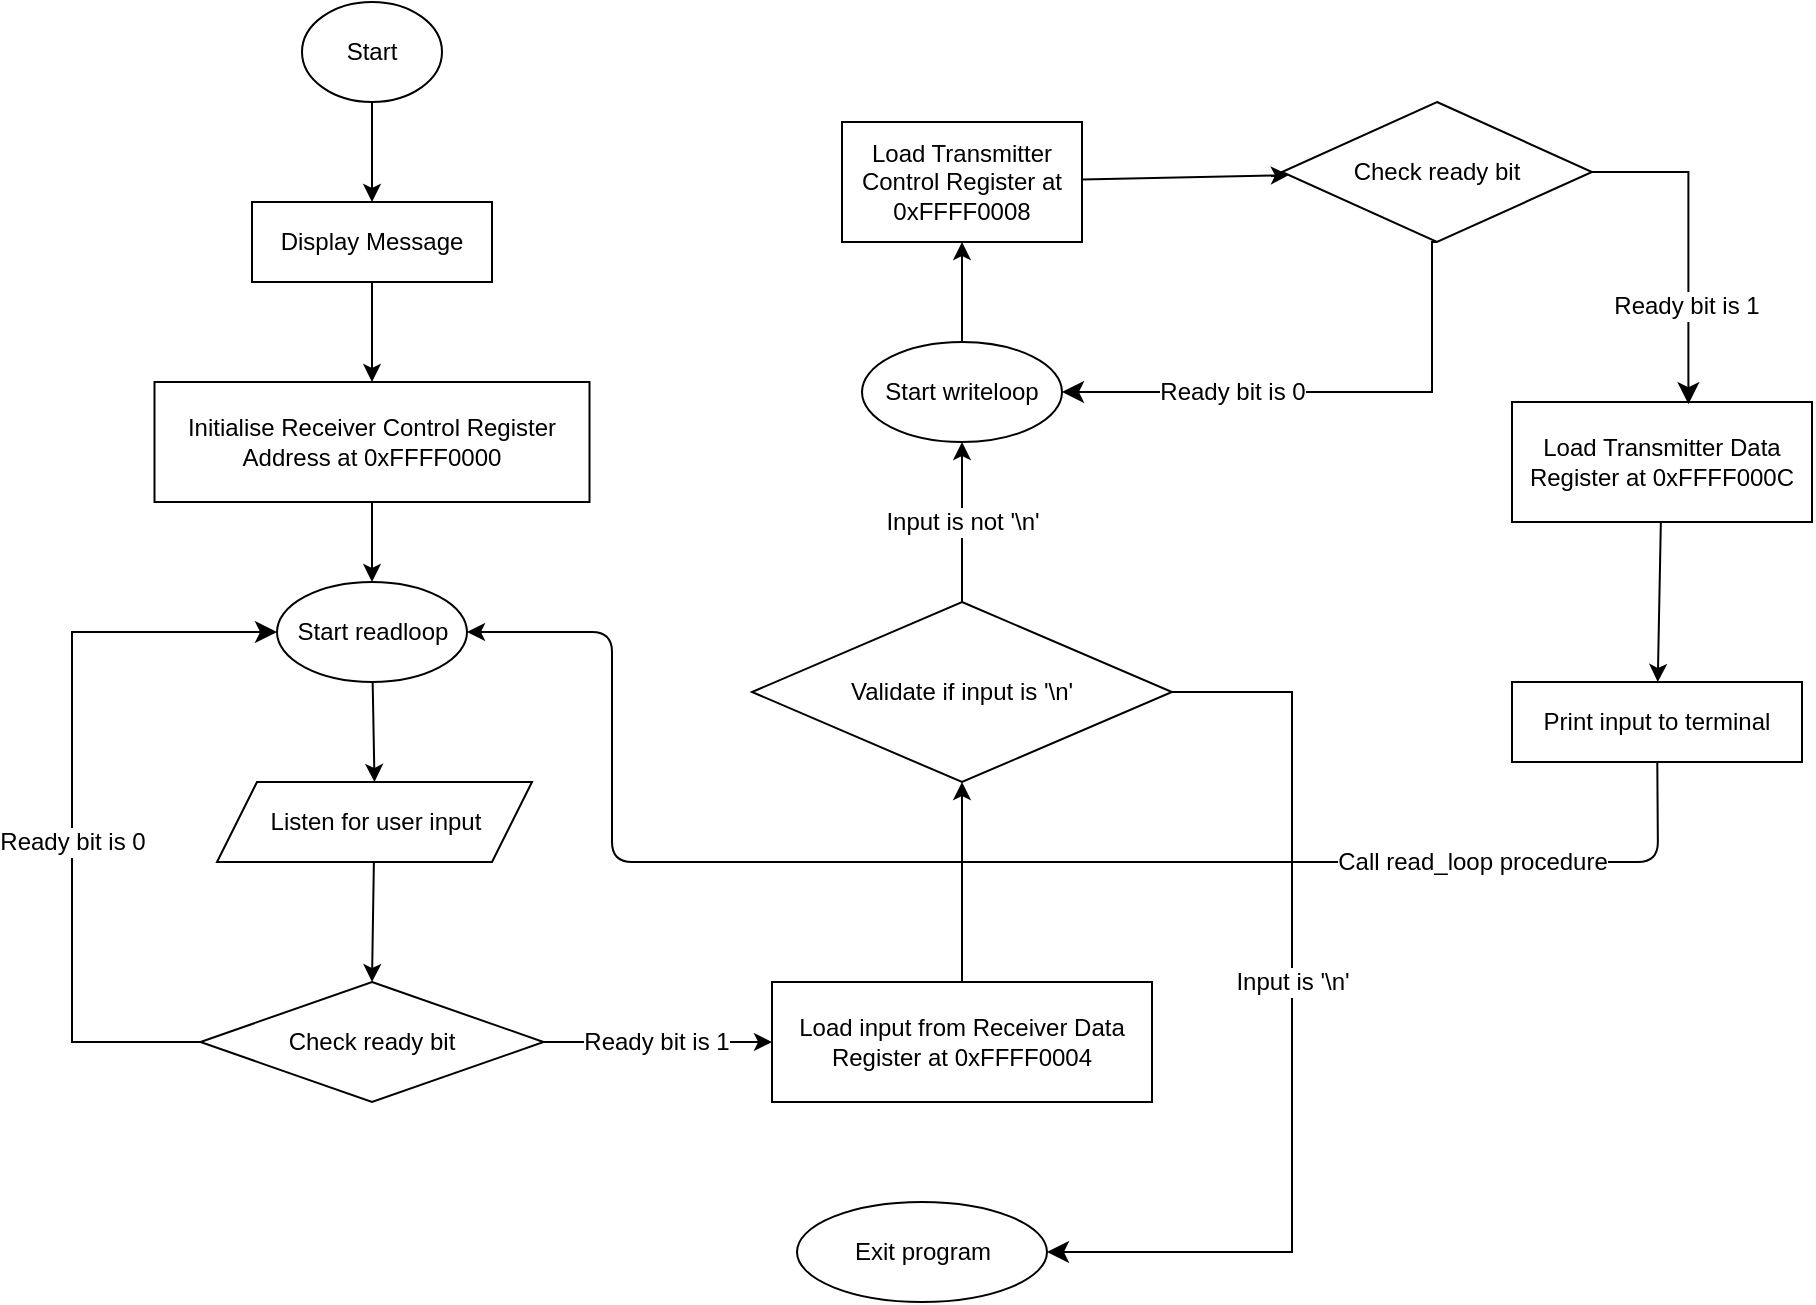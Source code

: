 <mxfile>
    <diagram id="dNs9pCADSjWbbENJZQBB" name="Page-1">
        <mxGraphModel dx="2101" dy="820" grid="1" gridSize="10" guides="1" tooltips="1" connect="1" arrows="1" fold="1" page="1" pageScale="1" pageWidth="850" pageHeight="1100" math="0" shadow="0">
            <root>
                <mxCell id="0"/>
                <mxCell id="1" parent="0"/>
                <mxCell id="4" style="edgeStyle=none;html=1;entryX=0.5;entryY=0;entryDx=0;entryDy=0;exitX=0.5;exitY=1;exitDx=0;exitDy=0;" edge="1" parent="1" source="14" target="3">
                    <mxGeometry relative="1" as="geometry">
                        <mxPoint x="30" y="110" as="sourcePoint"/>
                    </mxGeometry>
                </mxCell>
                <mxCell id="6" style="edgeStyle=none;html=1;entryX=0.5;entryY=0;entryDx=0;entryDy=0;" edge="1" parent="1" source="3" target="5">
                    <mxGeometry relative="1" as="geometry"/>
                </mxCell>
                <mxCell id="3" value="Display Message" style="rounded=0;whiteSpace=wrap;html=1;" vertex="1" parent="1">
                    <mxGeometry x="-30" y="150" width="120" height="40" as="geometry"/>
                </mxCell>
                <mxCell id="8" style="edgeStyle=none;html=1;entryX=0.5;entryY=0;entryDx=0;entryDy=0;" edge="1" parent="1" source="5" target="15">
                    <mxGeometry relative="1" as="geometry">
                        <mxPoint x="30" y="340.0" as="targetPoint"/>
                    </mxGeometry>
                </mxCell>
                <mxCell id="5" value="Initialise Receiver Control Register Address at 0xFFFF0000" style="rounded=0;whiteSpace=wrap;html=1;" vertex="1" parent="1">
                    <mxGeometry x="-78.75" y="240" width="217.5" height="60" as="geometry"/>
                </mxCell>
                <mxCell id="14" value="Start" style="ellipse;whiteSpace=wrap;html=1;" vertex="1" parent="1">
                    <mxGeometry x="-5" y="50" width="70" height="50" as="geometry"/>
                </mxCell>
                <mxCell id="17" style="edgeStyle=none;html=1;entryX=0.5;entryY=0;entryDx=0;entryDy=0;" edge="1" parent="1" source="15" target="24">
                    <mxGeometry relative="1" as="geometry">
                        <mxPoint x="30" y="430" as="targetPoint"/>
                    </mxGeometry>
                </mxCell>
                <mxCell id="15" value="Start readloop" style="ellipse;whiteSpace=wrap;html=1;" vertex="1" parent="1">
                    <mxGeometry x="-17.5" y="340" width="95" height="50" as="geometry"/>
                </mxCell>
                <mxCell id="20" value="" style="edgeStyle=elbowEdgeStyle;elbow=horizontal;endArrow=classic;html=1;curved=0;rounded=0;endSize=8;startSize=8;entryX=0;entryY=0.5;entryDx=0;entryDy=0;exitX=0;exitY=0.5;exitDx=0;exitDy=0;" edge="1" parent="1" source="46" target="15">
                    <mxGeometry width="50" height="50" relative="1" as="geometry">
                        <mxPoint x="-50" y="550" as="sourcePoint"/>
                        <mxPoint x="10" y="410" as="targetPoint"/>
                        <Array as="points">
                            <mxPoint x="-120" y="470"/>
                            <mxPoint x="-130" y="420"/>
                        </Array>
                    </mxGeometry>
                </mxCell>
                <mxCell id="21" value="&lt;font style=&quot;font-size: 12px;&quot;&gt;Ready bit is 0&lt;/font&gt;" style="edgeLabel;html=1;align=center;verticalAlign=middle;resizable=0;points=[];" vertex="1" connectable="0" parent="20">
                    <mxGeometry x="-0.051" y="-2" relative="1" as="geometry">
                        <mxPoint x="-2" y="12" as="offset"/>
                    </mxGeometry>
                </mxCell>
                <mxCell id="26" style="edgeStyle=none;html=1;entryX=0.5;entryY=0;entryDx=0;entryDy=0;" edge="1" parent="1" source="24" target="46">
                    <mxGeometry relative="1" as="geometry">
                        <mxPoint x="30" y="520" as="targetPoint"/>
                    </mxGeometry>
                </mxCell>
                <mxCell id="24" value="Listen for user input" style="shape=parallelogram;perimeter=parallelogramPerimeter;whiteSpace=wrap;html=1;fixedSize=1;" vertex="1" parent="1">
                    <mxGeometry x="-47.5" y="440" width="157.5" height="40" as="geometry"/>
                </mxCell>
                <mxCell id="27" style="edgeStyle=none;html=1;fontSize=12;entryX=0;entryY=0.5;entryDx=0;entryDy=0;exitX=1;exitY=0.5;exitDx=0;exitDy=0;" edge="1" parent="1" source="46" target="29">
                    <mxGeometry relative="1" as="geometry">
                        <mxPoint x="280" y="550" as="targetPoint"/>
                        <mxPoint x="110" y="550" as="sourcePoint"/>
                    </mxGeometry>
                </mxCell>
                <mxCell id="28" value="Ready bit is 1" style="edgeLabel;html=1;align=center;verticalAlign=middle;resizable=0;points=[];fontSize=12;" vertex="1" connectable="0" parent="27">
                    <mxGeometry x="-0.494" y="3" relative="1" as="geometry">
                        <mxPoint x="27" y="3" as="offset"/>
                    </mxGeometry>
                </mxCell>
                <mxCell id="39" style="edgeStyle=none;html=1;entryX=0.5;entryY=1;entryDx=0;entryDy=0;fontSize=12;" edge="1" parent="1" source="29" target="30">
                    <mxGeometry relative="1" as="geometry"/>
                </mxCell>
                <mxCell id="29" value="Load input from Receiver Data Register at 0xFFFF0004" style="rounded=0;whiteSpace=wrap;html=1;fontSize=12;" vertex="1" parent="1">
                    <mxGeometry x="230" y="540" width="190" height="60" as="geometry"/>
                </mxCell>
                <mxCell id="48" value="" style="edgeStyle=none;html=1;fontSize=12;" edge="1" parent="1" source="30" target="47">
                    <mxGeometry relative="1" as="geometry"/>
                </mxCell>
                <mxCell id="49" value="Input is not '\n'" style="edgeLabel;html=1;align=center;verticalAlign=middle;resizable=0;points=[];fontSize=12;" vertex="1" connectable="0" parent="48">
                    <mxGeometry x="-0.3" relative="1" as="geometry">
                        <mxPoint y="-12" as="offset"/>
                    </mxGeometry>
                </mxCell>
                <mxCell id="30" value="Validate if input is '\n'" style="rhombus;whiteSpace=wrap;html=1;fontSize=12;" vertex="1" parent="1">
                    <mxGeometry x="220" y="350" width="210" height="90" as="geometry"/>
                </mxCell>
                <mxCell id="36" value="Exit program" style="ellipse;whiteSpace=wrap;html=1;" vertex="1" parent="1">
                    <mxGeometry x="242.5" y="650" width="125" height="50" as="geometry"/>
                </mxCell>
                <mxCell id="41" value="" style="edgeStyle=elbowEdgeStyle;elbow=horizontal;endArrow=classic;html=1;curved=0;rounded=0;endSize=8;startSize=8;fontSize=12;entryX=1;entryY=0.5;entryDx=0;entryDy=0;exitX=1;exitY=0.5;exitDx=0;exitDy=0;" edge="1" parent="1" source="30" target="36">
                    <mxGeometry width="50" height="50" relative="1" as="geometry">
                        <mxPoint x="400" y="450" as="sourcePoint"/>
                        <mxPoint x="450" y="400" as="targetPoint"/>
                        <Array as="points">
                            <mxPoint x="490" y="540"/>
                        </Array>
                    </mxGeometry>
                </mxCell>
                <mxCell id="42" value="Input is '\n'" style="edgeLabel;html=1;align=center;verticalAlign=middle;resizable=0;points=[];fontSize=12;" vertex="1" connectable="0" parent="41">
                    <mxGeometry x="-0.188" relative="1" as="geometry">
                        <mxPoint y="17" as="offset"/>
                    </mxGeometry>
                </mxCell>
                <mxCell id="46" value="Check ready bit" style="rhombus;whiteSpace=wrap;html=1;fontSize=12;" vertex="1" parent="1">
                    <mxGeometry x="-55.78" y="540" width="171.56" height="60" as="geometry"/>
                </mxCell>
                <mxCell id="52" value="" style="edgeStyle=none;html=1;fontSize=12;" edge="1" parent="1" source="47" target="51">
                    <mxGeometry relative="1" as="geometry"/>
                </mxCell>
                <mxCell id="47" value="Start writeloop" style="ellipse;whiteSpace=wrap;html=1;" vertex="1" parent="1">
                    <mxGeometry x="275" y="220" width="100" height="50" as="geometry"/>
                </mxCell>
                <mxCell id="54" value="" style="edgeStyle=none;html=1;fontSize=12;" edge="1" parent="1" source="51" target="53">
                    <mxGeometry relative="1" as="geometry"/>
                </mxCell>
                <mxCell id="51" value="Load Transmitter Control Register at 0xFFFF0008" style="whiteSpace=wrap;html=1;" vertex="1" parent="1">
                    <mxGeometry x="265" y="110" width="120" height="60" as="geometry"/>
                </mxCell>
                <mxCell id="53" value="Check ready bit" style="rhombus;whiteSpace=wrap;html=1;" vertex="1" parent="1">
                    <mxGeometry x="485" y="100" width="155" height="70" as="geometry"/>
                </mxCell>
                <mxCell id="58" value="" style="edgeStyle=elbowEdgeStyle;elbow=horizontal;endArrow=classic;html=1;curved=0;rounded=0;endSize=8;startSize=8;fontSize=12;entryX=1;entryY=0.5;entryDx=0;entryDy=0;exitX=0.5;exitY=1;exitDx=0;exitDy=0;" edge="1" parent="1" source="53" target="47">
                    <mxGeometry width="50" height="50" relative="1" as="geometry">
                        <mxPoint x="420" y="250" as="sourcePoint"/>
                        <mxPoint x="470" y="200" as="targetPoint"/>
                        <Array as="points">
                            <mxPoint x="560" y="230"/>
                        </Array>
                    </mxGeometry>
                </mxCell>
                <mxCell id="59" value="Ready bit is 0" style="edgeLabel;html=1;align=center;verticalAlign=middle;resizable=0;points=[];fontSize=12;" vertex="1" connectable="0" parent="58">
                    <mxGeometry x="0.291" y="1" relative="1" as="geometry">
                        <mxPoint x="-8" y="-1" as="offset"/>
                    </mxGeometry>
                </mxCell>
                <mxCell id="68" value="" style="edgeStyle=none;html=1;fontSize=12;" edge="1" parent="1" source="62" target="67">
                    <mxGeometry relative="1" as="geometry"/>
                </mxCell>
                <mxCell id="62" value="Load Transmitter Data Register at 0xFFFF000C" style="whiteSpace=wrap;html=1;fontSize=12;" vertex="1" parent="1">
                    <mxGeometry x="600" y="250" width="150" height="60" as="geometry"/>
                </mxCell>
                <mxCell id="65" value="" style="edgeStyle=segmentEdgeStyle;endArrow=classic;html=1;curved=0;rounded=0;endSize=8;startSize=8;fontSize=12;entryX=0.588;entryY=0.018;entryDx=0;entryDy=0;entryPerimeter=0;exitX=1;exitY=0.5;exitDx=0;exitDy=0;" edge="1" parent="1" source="53" target="62">
                    <mxGeometry width="50" height="50" relative="1" as="geometry">
                        <mxPoint x="700" y="140" as="sourcePoint"/>
                        <mxPoint x="750" y="90" as="targetPoint"/>
                    </mxGeometry>
                </mxCell>
                <mxCell id="66" value="Ready bit is 1" style="edgeLabel;html=1;align=center;verticalAlign=middle;resizable=0;points=[];fontSize=12;" vertex="1" connectable="0" parent="65">
                    <mxGeometry x="0.09" y="3" relative="1" as="geometry">
                        <mxPoint x="-4" y="25" as="offset"/>
                    </mxGeometry>
                </mxCell>
                <mxCell id="73" style="edgeStyle=none;html=1;entryX=1;entryY=0.5;entryDx=0;entryDy=0;fontSize=12;" edge="1" parent="1" source="67" target="15">
                    <mxGeometry relative="1" as="geometry">
                        <Array as="points">
                            <mxPoint x="673" y="480"/>
                            <mxPoint x="150" y="480"/>
                            <mxPoint x="150" y="365"/>
                        </Array>
                    </mxGeometry>
                </mxCell>
                <mxCell id="74" value="Call read_loop procedure" style="edgeLabel;html=1;align=center;verticalAlign=middle;resizable=0;points=[];fontSize=12;" vertex="1" connectable="0" parent="73">
                    <mxGeometry x="-0.527" y="1" relative="1" as="geometry">
                        <mxPoint x="37" y="-1" as="offset"/>
                    </mxGeometry>
                </mxCell>
                <mxCell id="67" value="Print input to terminal" style="whiteSpace=wrap;html=1;" vertex="1" parent="1">
                    <mxGeometry x="600" y="390" width="145" height="40" as="geometry"/>
                </mxCell>
            </root>
        </mxGraphModel>
    </diagram>
</mxfile>